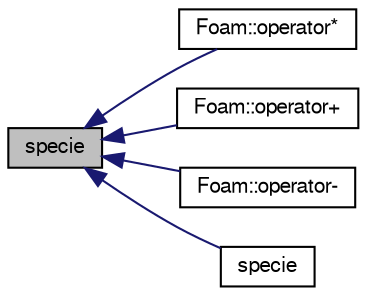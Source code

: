 digraph "specie"
{
  bgcolor="transparent";
  edge [fontname="FreeSans",fontsize="10",labelfontname="FreeSans",labelfontsize="10"];
  node [fontname="FreeSans",fontsize="10",shape=record];
  rankdir="LR";
  Node1 [label="specie",height=0.2,width=0.4,color="black", fillcolor="grey75", style="filled", fontcolor="black"];
  Node1 -> Node2 [dir="back",color="midnightblue",fontsize="10",style="solid",fontname="FreeSans"];
  Node2 [label="Foam::operator*",height=0.2,width=0.4,color="black",URL="$a21124.html#ad77941aee81d715ebcdd1e6631701140"];
  Node1 -> Node3 [dir="back",color="midnightblue",fontsize="10",style="solid",fontname="FreeSans"];
  Node3 [label="Foam::operator+",height=0.2,width=0.4,color="black",URL="$a21124.html#a0cf3826e14ea7b3b4c4bd0161dc87c92"];
  Node1 -> Node4 [dir="back",color="midnightblue",fontsize="10",style="solid",fontname="FreeSans"];
  Node4 [label="Foam::operator-",height=0.2,width=0.4,color="black",URL="$a21124.html#a7361ec6845e79f9a7285ea65fe35545f"];
  Node1 -> Node5 [dir="back",color="midnightblue",fontsize="10",style="solid",fontname="FreeSans"];
  Node5 [label="specie",height=0.2,width=0.4,color="black",URL="$a30350.html#a36243cdcf8563654809a65822a739b6e",tooltip="Construct from components with name. "];
}
